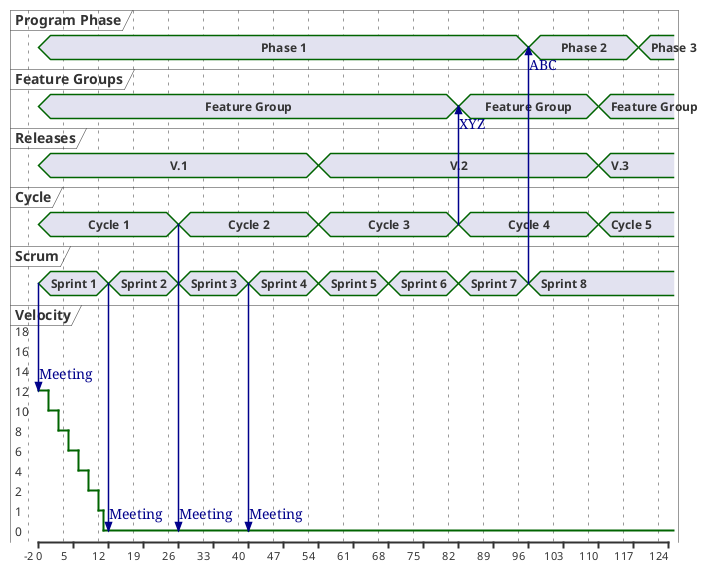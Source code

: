 @startuml
concise "Program Phase" as Phase
concise "Feature Groups" as Features
concise "Releases" as Version
concise "Cycle" as Cycle
concise "Scrum" as Scrum
robust "Velocity" as Points
Points has 18,16,14,12,10,8,6,4,2,1,0
scale 7 as 35 pixels
@-2
@0
Scrum is "Sprint 1"
Phase is "Phase 1"
Features is "Feature Group"
Cycle is "Cycle 1"
Points is 12
Scrum -> Points : Meeting
Version is "V.1"
@2
Points is 10
@4
Points is 8
@6
Points is 6
@8
Points is 4
@10
Points is 2
@12
Points is 1
@13
Points is 0
@14
Scrum is "Sprint 2"
Scrum -> Points : Meeting
@28
Scrum is "Sprint 3"
Cycle is "Cycle 2"
Cycle -> Points : Meeting
@42
Scrum is "Sprint 4"
Points is 0
Scrum -> Points : Meeting
@56
Scrum is "Sprint 5"
Cycle is "Cycle 3"
Version is "V.2"
@70
Scrum is "Sprint 6"
@84
Scrum is "Sprint 7"
Cycle -> Features : XYZ
Features is "Feature Group"
Cycle is "Cycle 4"
@98
Scrum -> Phase : ABC
Phase is "Phase 2"
Scrum is "Sprint 8"
@112
Features is "Feature Group"
Cycle is "Cycle 5"
Version is "V.3"
@120
Phase is "Phase 3"
@enduml